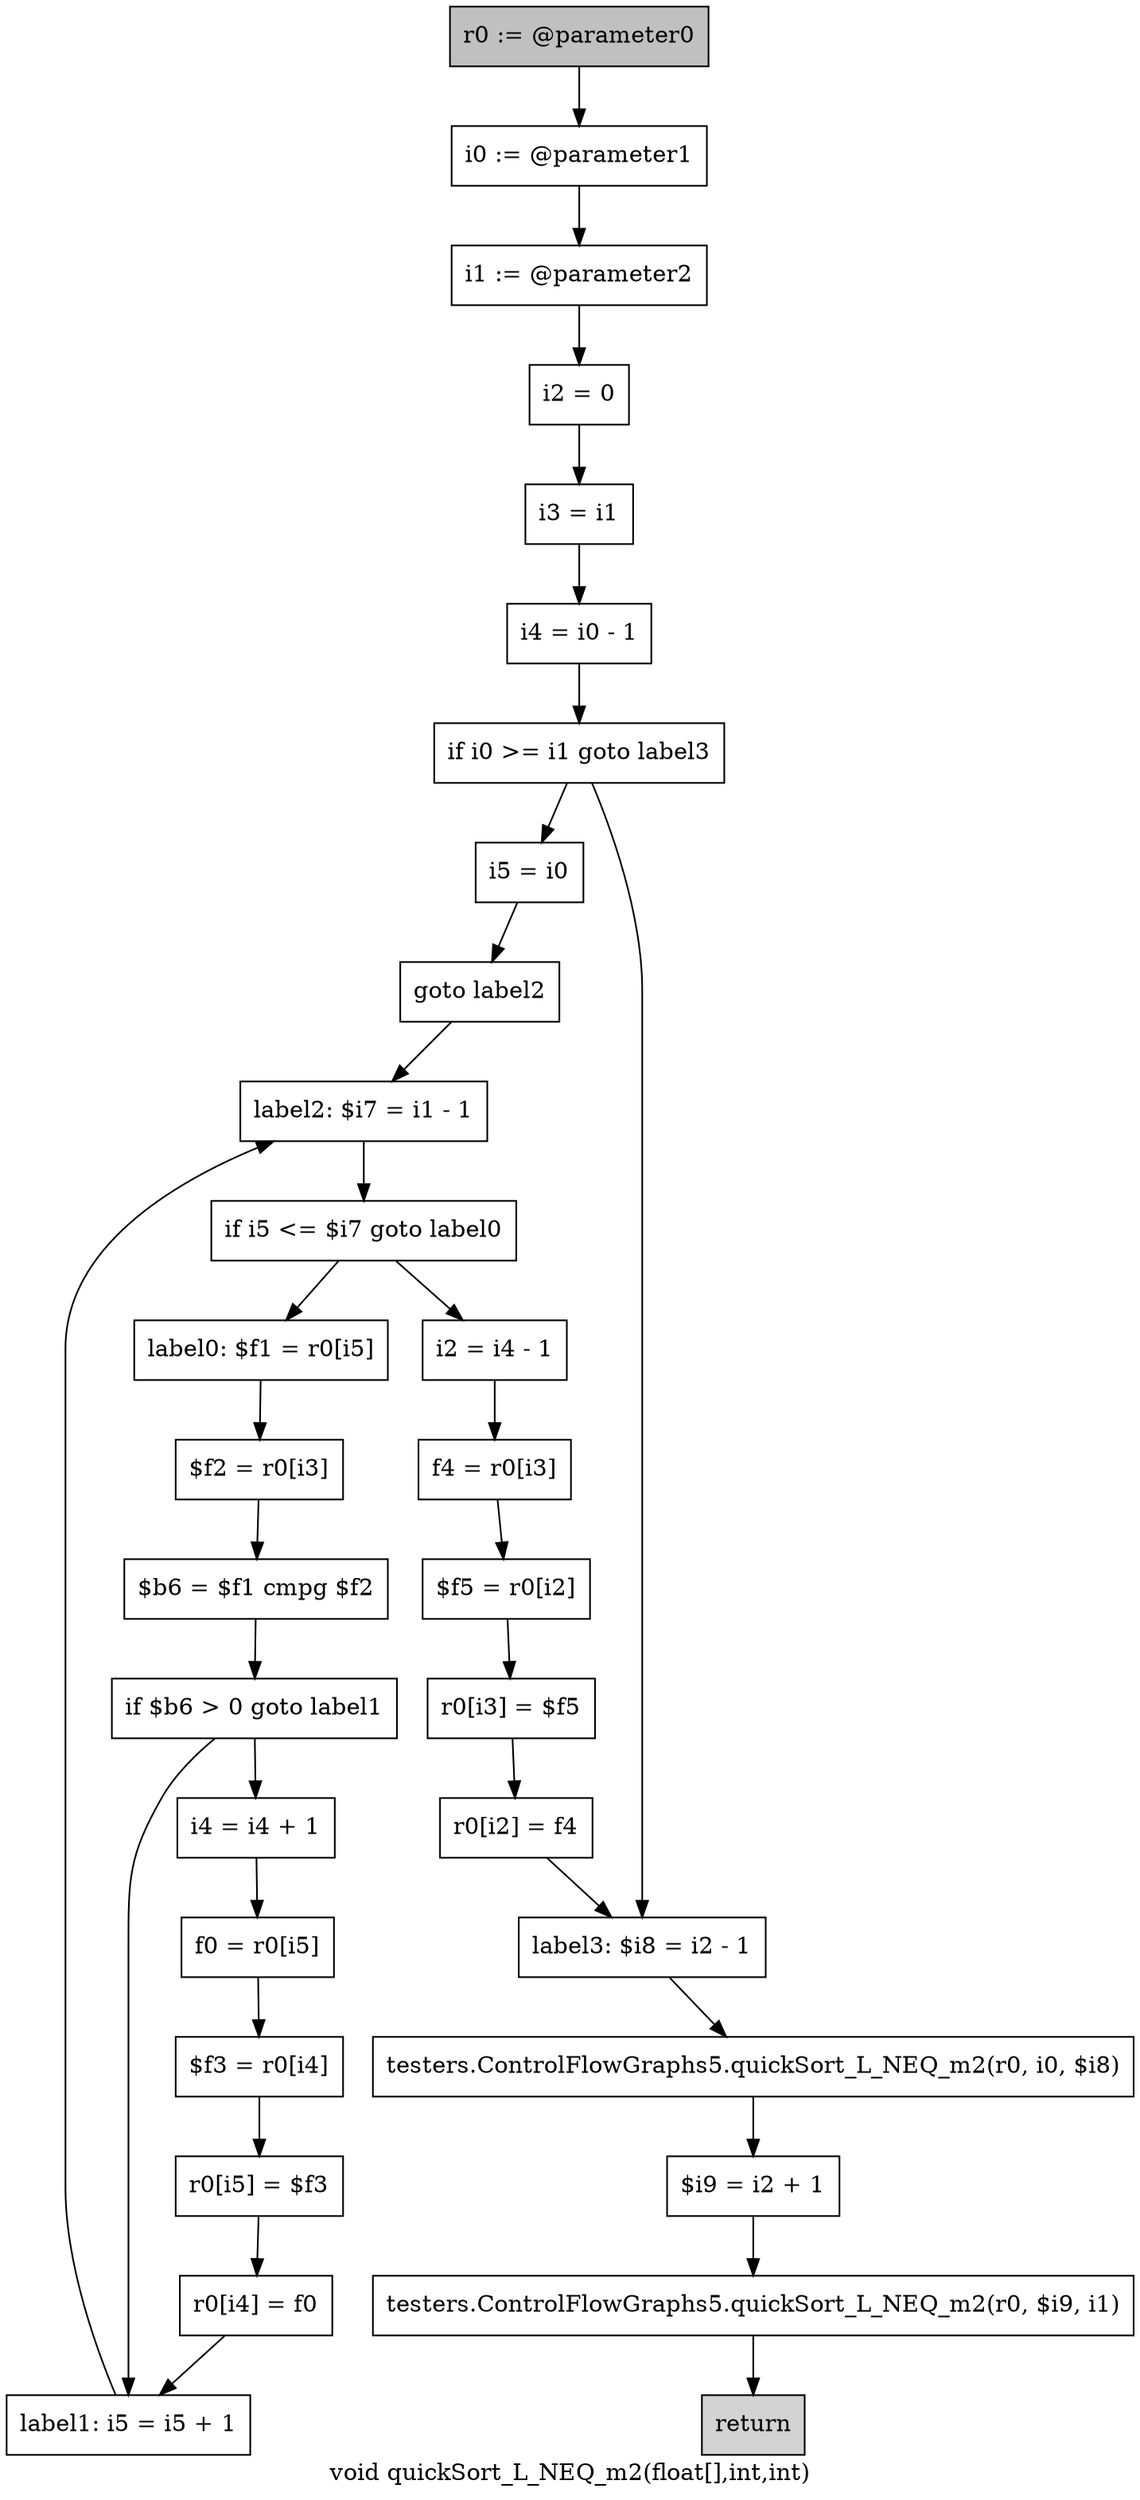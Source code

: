 digraph "void quickSort_L_NEQ_m2(float[],int,int)" {
    label="void quickSort_L_NEQ_m2(float[],int,int)";
    node [shape=box];
    "0" [style=filled,fillcolor=gray,label="r0 := @parameter0",];
    "1" [label="i0 := @parameter1",];
    "0"->"1";
    "2" [label="i1 := @parameter2",];
    "1"->"2";
    "3" [label="i2 = 0",];
    "2"->"3";
    "4" [label="i3 = i1",];
    "3"->"4";
    "5" [label="i4 = i0 - 1",];
    "4"->"5";
    "6" [label="if i0 >= i1 goto label3",];
    "5"->"6";
    "7" [label="i5 = i0",];
    "6"->"7";
    "26" [label="label3: $i8 = i2 - 1",];
    "6"->"26";
    "8" [label="goto label2",];
    "7"->"8";
    "19" [label="label2: $i7 = i1 - 1",];
    "8"->"19";
    "9" [label="label0: $f1 = r0[i5]",];
    "10" [label="$f2 = r0[i3]",];
    "9"->"10";
    "11" [label="$b6 = $f1 cmpg $f2",];
    "10"->"11";
    "12" [label="if $b6 > 0 goto label1",];
    "11"->"12";
    "13" [label="i4 = i4 + 1",];
    "12"->"13";
    "18" [label="label1: i5 = i5 + 1",];
    "12"->"18";
    "14" [label="f0 = r0[i5]",];
    "13"->"14";
    "15" [label="$f3 = r0[i4]",];
    "14"->"15";
    "16" [label="r0[i5] = $f3",];
    "15"->"16";
    "17" [label="r0[i4] = f0",];
    "16"->"17";
    "17"->"18";
    "18"->"19";
    "20" [label="if i5 <= $i7 goto label0",];
    "19"->"20";
    "20"->"9";
    "21" [label="i2 = i4 - 1",];
    "20"->"21";
    "22" [label="f4 = r0[i3]",];
    "21"->"22";
    "23" [label="$f5 = r0[i2]",];
    "22"->"23";
    "24" [label="r0[i3] = $f5",];
    "23"->"24";
    "25" [label="r0[i2] = f4",];
    "24"->"25";
    "25"->"26";
    "27" [label="testers.ControlFlowGraphs5.quickSort_L_NEQ_m2(r0, i0, $i8)",];
    "26"->"27";
    "28" [label="$i9 = i2 + 1",];
    "27"->"28";
    "29" [label="testers.ControlFlowGraphs5.quickSort_L_NEQ_m2(r0, $i9, i1)",];
    "28"->"29";
    "30" [style=filled,fillcolor=lightgray,label="return",];
    "29"->"30";
}

